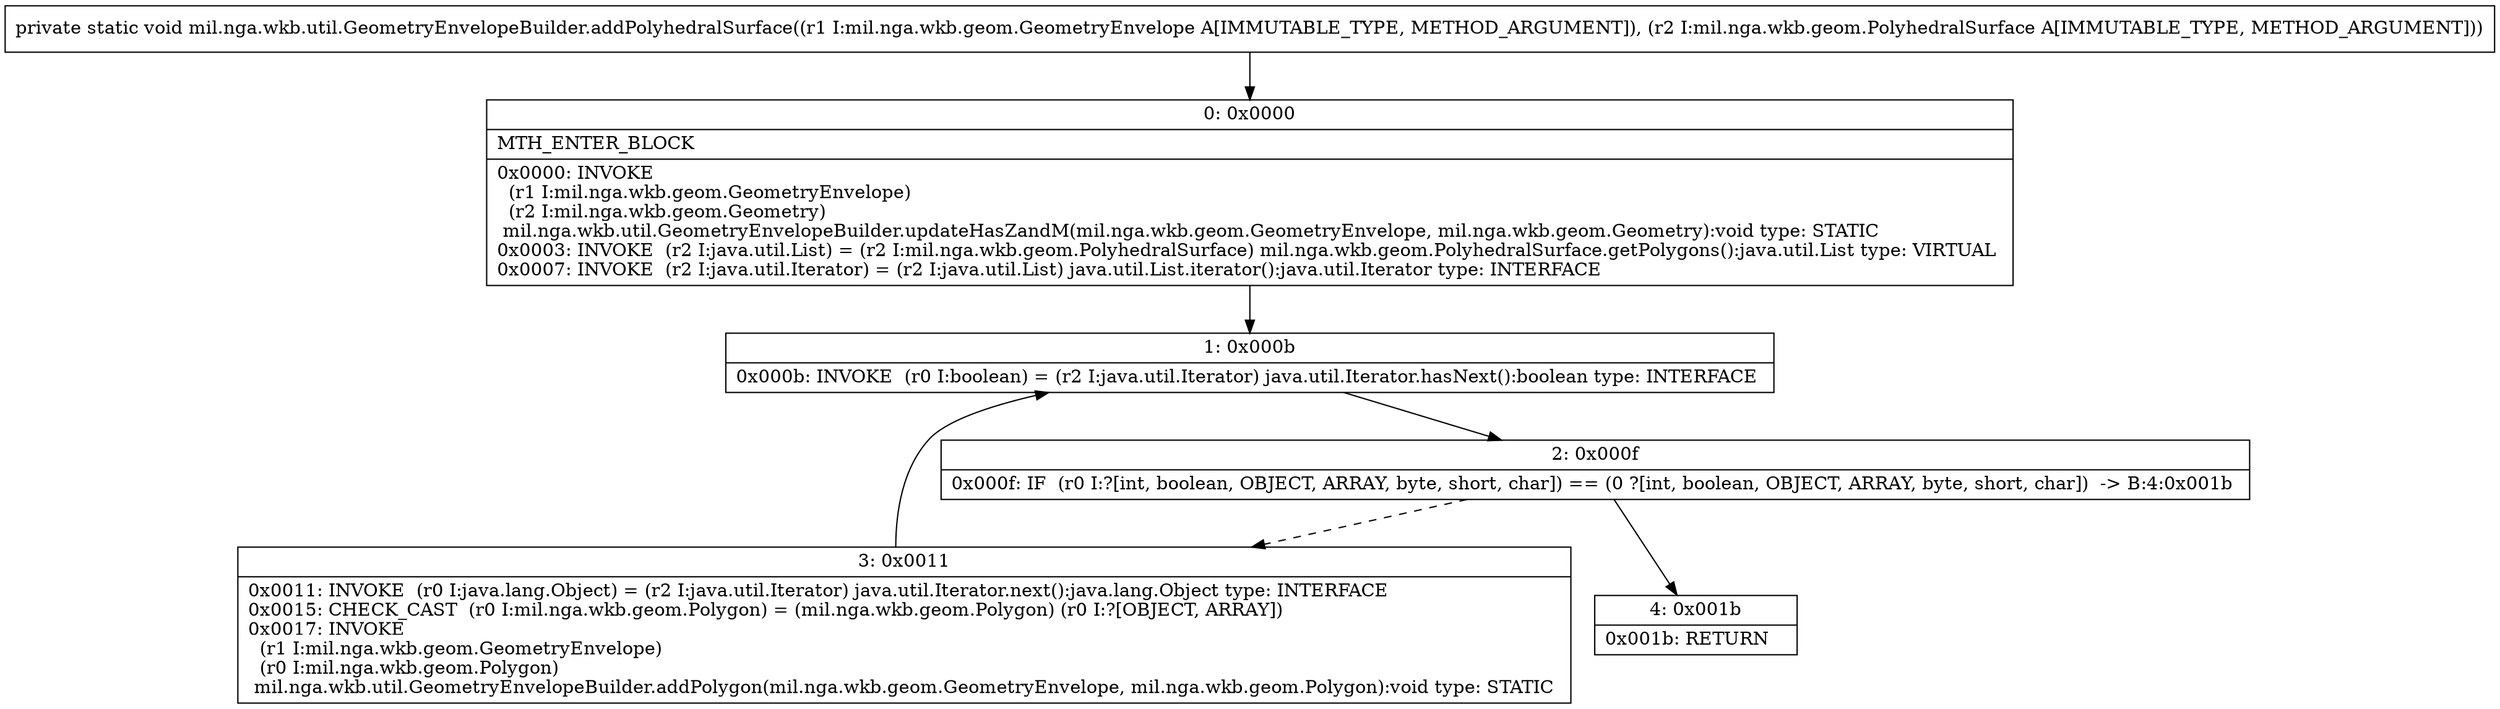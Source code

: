 digraph "CFG formil.nga.wkb.util.GeometryEnvelopeBuilder.addPolyhedralSurface(Lmil\/nga\/wkb\/geom\/GeometryEnvelope;Lmil\/nga\/wkb\/geom\/PolyhedralSurface;)V" {
Node_0 [shape=record,label="{0\:\ 0x0000|MTH_ENTER_BLOCK\l|0x0000: INVOKE  \l  (r1 I:mil.nga.wkb.geom.GeometryEnvelope)\l  (r2 I:mil.nga.wkb.geom.Geometry)\l mil.nga.wkb.util.GeometryEnvelopeBuilder.updateHasZandM(mil.nga.wkb.geom.GeometryEnvelope, mil.nga.wkb.geom.Geometry):void type: STATIC \l0x0003: INVOKE  (r2 I:java.util.List) = (r2 I:mil.nga.wkb.geom.PolyhedralSurface) mil.nga.wkb.geom.PolyhedralSurface.getPolygons():java.util.List type: VIRTUAL \l0x0007: INVOKE  (r2 I:java.util.Iterator) = (r2 I:java.util.List) java.util.List.iterator():java.util.Iterator type: INTERFACE \l}"];
Node_1 [shape=record,label="{1\:\ 0x000b|0x000b: INVOKE  (r0 I:boolean) = (r2 I:java.util.Iterator) java.util.Iterator.hasNext():boolean type: INTERFACE \l}"];
Node_2 [shape=record,label="{2\:\ 0x000f|0x000f: IF  (r0 I:?[int, boolean, OBJECT, ARRAY, byte, short, char]) == (0 ?[int, boolean, OBJECT, ARRAY, byte, short, char])  \-\> B:4:0x001b \l}"];
Node_3 [shape=record,label="{3\:\ 0x0011|0x0011: INVOKE  (r0 I:java.lang.Object) = (r2 I:java.util.Iterator) java.util.Iterator.next():java.lang.Object type: INTERFACE \l0x0015: CHECK_CAST  (r0 I:mil.nga.wkb.geom.Polygon) = (mil.nga.wkb.geom.Polygon) (r0 I:?[OBJECT, ARRAY]) \l0x0017: INVOKE  \l  (r1 I:mil.nga.wkb.geom.GeometryEnvelope)\l  (r0 I:mil.nga.wkb.geom.Polygon)\l mil.nga.wkb.util.GeometryEnvelopeBuilder.addPolygon(mil.nga.wkb.geom.GeometryEnvelope, mil.nga.wkb.geom.Polygon):void type: STATIC \l}"];
Node_4 [shape=record,label="{4\:\ 0x001b|0x001b: RETURN   \l}"];
MethodNode[shape=record,label="{private static void mil.nga.wkb.util.GeometryEnvelopeBuilder.addPolyhedralSurface((r1 I:mil.nga.wkb.geom.GeometryEnvelope A[IMMUTABLE_TYPE, METHOD_ARGUMENT]), (r2 I:mil.nga.wkb.geom.PolyhedralSurface A[IMMUTABLE_TYPE, METHOD_ARGUMENT])) }"];
MethodNode -> Node_0;
Node_0 -> Node_1;
Node_1 -> Node_2;
Node_2 -> Node_3[style=dashed];
Node_2 -> Node_4;
Node_3 -> Node_1;
}

